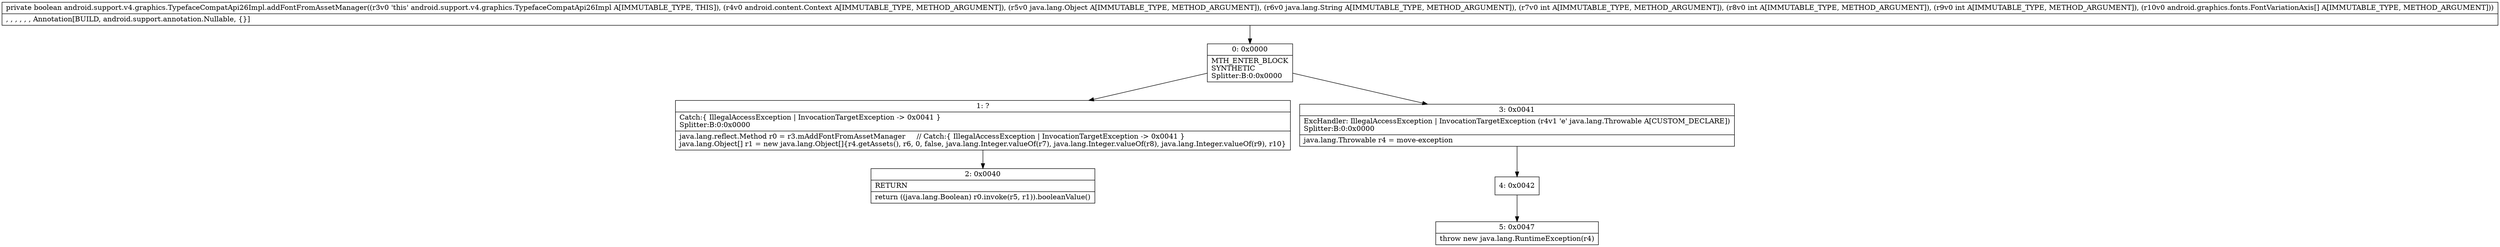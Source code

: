 digraph "CFG forandroid.support.v4.graphics.TypefaceCompatApi26Impl.addFontFromAssetManager(Landroid\/content\/Context;Ljava\/lang\/Object;Ljava\/lang\/String;III[Landroid\/graphics\/fonts\/FontVariationAxis;)Z" {
Node_0 [shape=record,label="{0\:\ 0x0000|MTH_ENTER_BLOCK\lSYNTHETIC\lSplitter:B:0:0x0000\l}"];
Node_1 [shape=record,label="{1\:\ ?|Catch:\{ IllegalAccessException \| InvocationTargetException \-\> 0x0041 \}\lSplitter:B:0:0x0000\l|java.lang.reflect.Method r0 = r3.mAddFontFromAssetManager     \/\/ Catch:\{ IllegalAccessException \| InvocationTargetException \-\> 0x0041 \}\ljava.lang.Object[] r1 = new java.lang.Object[]\{r4.getAssets(), r6, 0, false, java.lang.Integer.valueOf(r7), java.lang.Integer.valueOf(r8), java.lang.Integer.valueOf(r9), r10\}\l}"];
Node_2 [shape=record,label="{2\:\ 0x0040|RETURN\l|return ((java.lang.Boolean) r0.invoke(r5, r1)).booleanValue()\l}"];
Node_3 [shape=record,label="{3\:\ 0x0041|ExcHandler: IllegalAccessException \| InvocationTargetException (r4v1 'e' java.lang.Throwable A[CUSTOM_DECLARE])\lSplitter:B:0:0x0000\l|java.lang.Throwable r4 = move\-exception\l}"];
Node_4 [shape=record,label="{4\:\ 0x0042}"];
Node_5 [shape=record,label="{5\:\ 0x0047|throw new java.lang.RuntimeException(r4)\l}"];
MethodNode[shape=record,label="{private boolean android.support.v4.graphics.TypefaceCompatApi26Impl.addFontFromAssetManager((r3v0 'this' android.support.v4.graphics.TypefaceCompatApi26Impl A[IMMUTABLE_TYPE, THIS]), (r4v0 android.content.Context A[IMMUTABLE_TYPE, METHOD_ARGUMENT]), (r5v0 java.lang.Object A[IMMUTABLE_TYPE, METHOD_ARGUMENT]), (r6v0 java.lang.String A[IMMUTABLE_TYPE, METHOD_ARGUMENT]), (r7v0 int A[IMMUTABLE_TYPE, METHOD_ARGUMENT]), (r8v0 int A[IMMUTABLE_TYPE, METHOD_ARGUMENT]), (r9v0 int A[IMMUTABLE_TYPE, METHOD_ARGUMENT]), (r10v0 android.graphics.fonts.FontVariationAxis[] A[IMMUTABLE_TYPE, METHOD_ARGUMENT]))  | , , , , , , Annotation[BUILD, android.support.annotation.Nullable, \{\}]\l}"];
MethodNode -> Node_0;
Node_0 -> Node_1;
Node_0 -> Node_3;
Node_1 -> Node_2;
Node_3 -> Node_4;
Node_4 -> Node_5;
}


